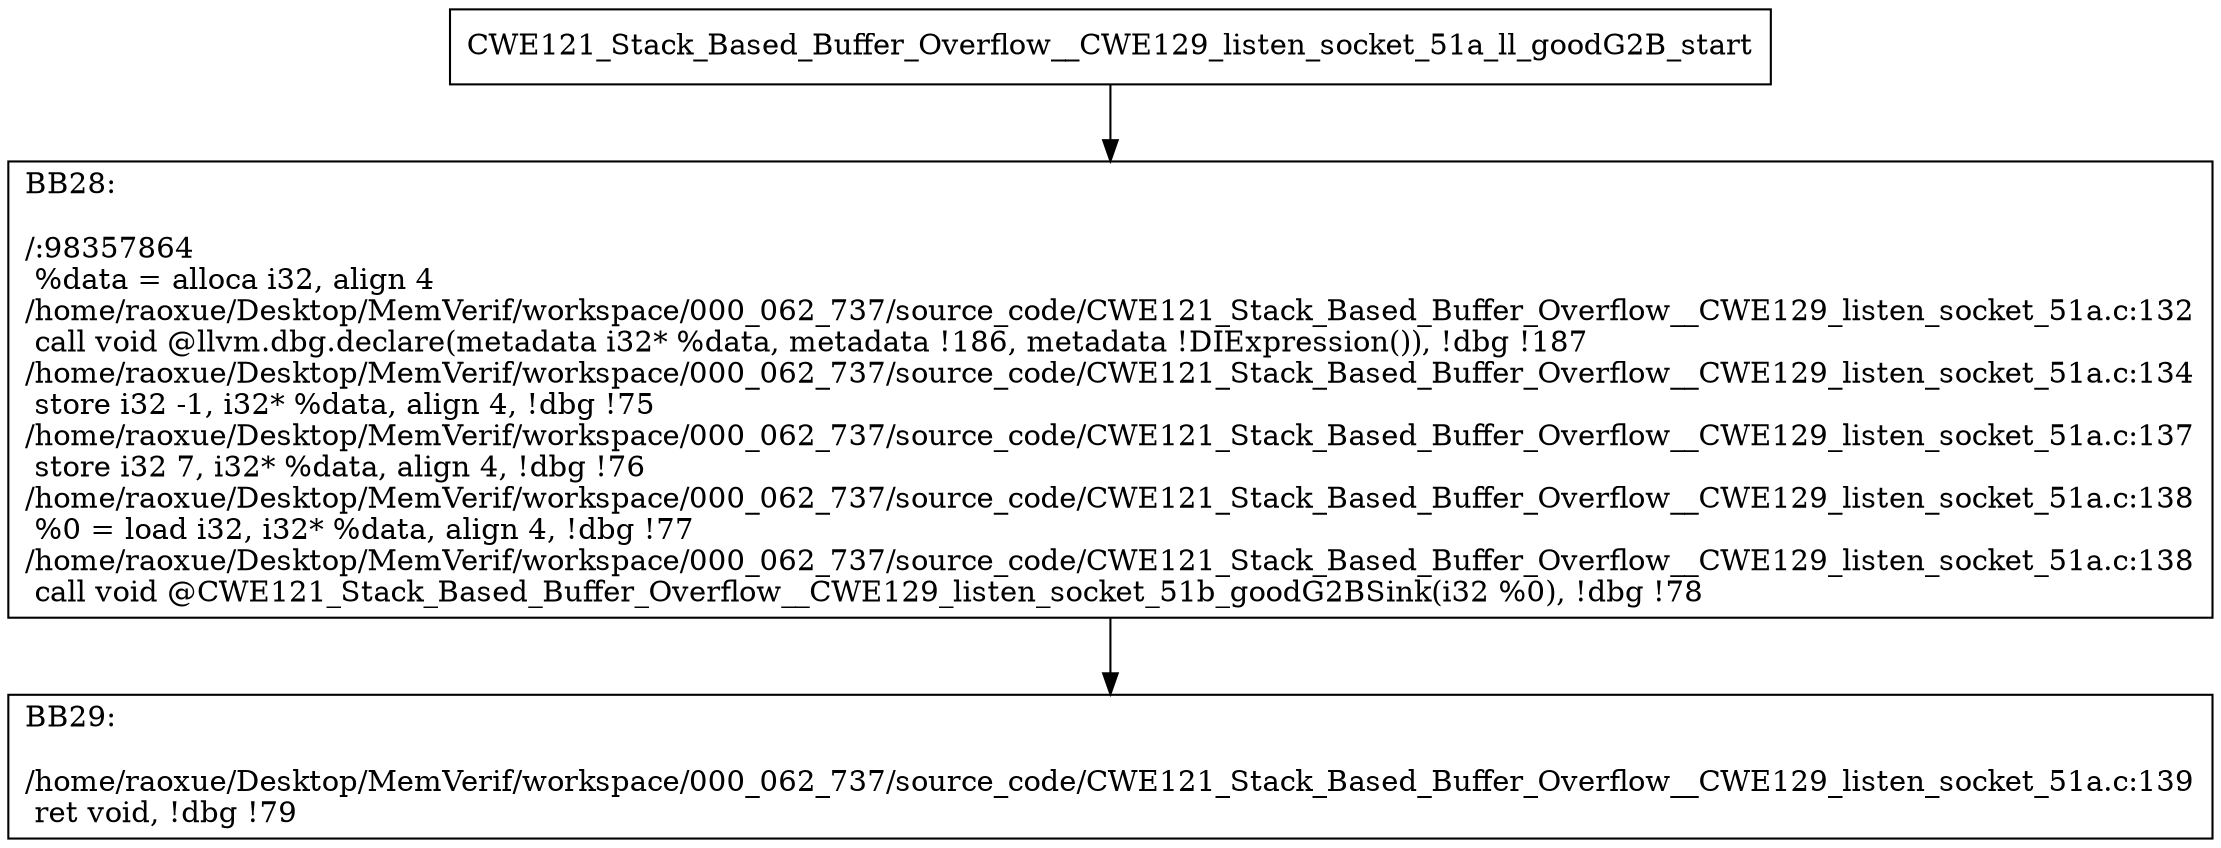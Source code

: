 digraph "CFG for'CWE121_Stack_Based_Buffer_Overflow__CWE129_listen_socket_51a_ll_goodG2B' function" {
	BBCWE121_Stack_Based_Buffer_Overflow__CWE129_listen_socket_51a_ll_goodG2B_start[shape=record,label="{CWE121_Stack_Based_Buffer_Overflow__CWE129_listen_socket_51a_ll_goodG2B_start}"];
	BBCWE121_Stack_Based_Buffer_Overflow__CWE129_listen_socket_51a_ll_goodG2B_start-> CWE121_Stack_Based_Buffer_Overflow__CWE129_listen_socket_51a_ll_goodG2BBB28;
	CWE121_Stack_Based_Buffer_Overflow__CWE129_listen_socket_51a_ll_goodG2BBB28 [shape=record, label="{BB28:\l\l/:98357864\l
  %data = alloca i32, align 4\l
/home/raoxue/Desktop/MemVerif/workspace/000_062_737/source_code/CWE121_Stack_Based_Buffer_Overflow__CWE129_listen_socket_51a.c:132\l
  call void @llvm.dbg.declare(metadata i32* %data, metadata !186, metadata !DIExpression()), !dbg !187\l
/home/raoxue/Desktop/MemVerif/workspace/000_062_737/source_code/CWE121_Stack_Based_Buffer_Overflow__CWE129_listen_socket_51a.c:134\l
  store i32 -1, i32* %data, align 4, !dbg !75\l
/home/raoxue/Desktop/MemVerif/workspace/000_062_737/source_code/CWE121_Stack_Based_Buffer_Overflow__CWE129_listen_socket_51a.c:137\l
  store i32 7, i32* %data, align 4, !dbg !76\l
/home/raoxue/Desktop/MemVerif/workspace/000_062_737/source_code/CWE121_Stack_Based_Buffer_Overflow__CWE129_listen_socket_51a.c:138\l
  %0 = load i32, i32* %data, align 4, !dbg !77\l
/home/raoxue/Desktop/MemVerif/workspace/000_062_737/source_code/CWE121_Stack_Based_Buffer_Overflow__CWE129_listen_socket_51a.c:138\l
  call void @CWE121_Stack_Based_Buffer_Overflow__CWE129_listen_socket_51b_goodG2BSink(i32 %0), !dbg !78\l
}"];
	CWE121_Stack_Based_Buffer_Overflow__CWE129_listen_socket_51a_ll_goodG2BBB28-> CWE121_Stack_Based_Buffer_Overflow__CWE129_listen_socket_51a_ll_goodG2BBB29;
	CWE121_Stack_Based_Buffer_Overflow__CWE129_listen_socket_51a_ll_goodG2BBB29 [shape=record, label="{BB29:\l\l/home/raoxue/Desktop/MemVerif/workspace/000_062_737/source_code/CWE121_Stack_Based_Buffer_Overflow__CWE129_listen_socket_51a.c:139\l
  ret void, !dbg !79\l
}"];
}
